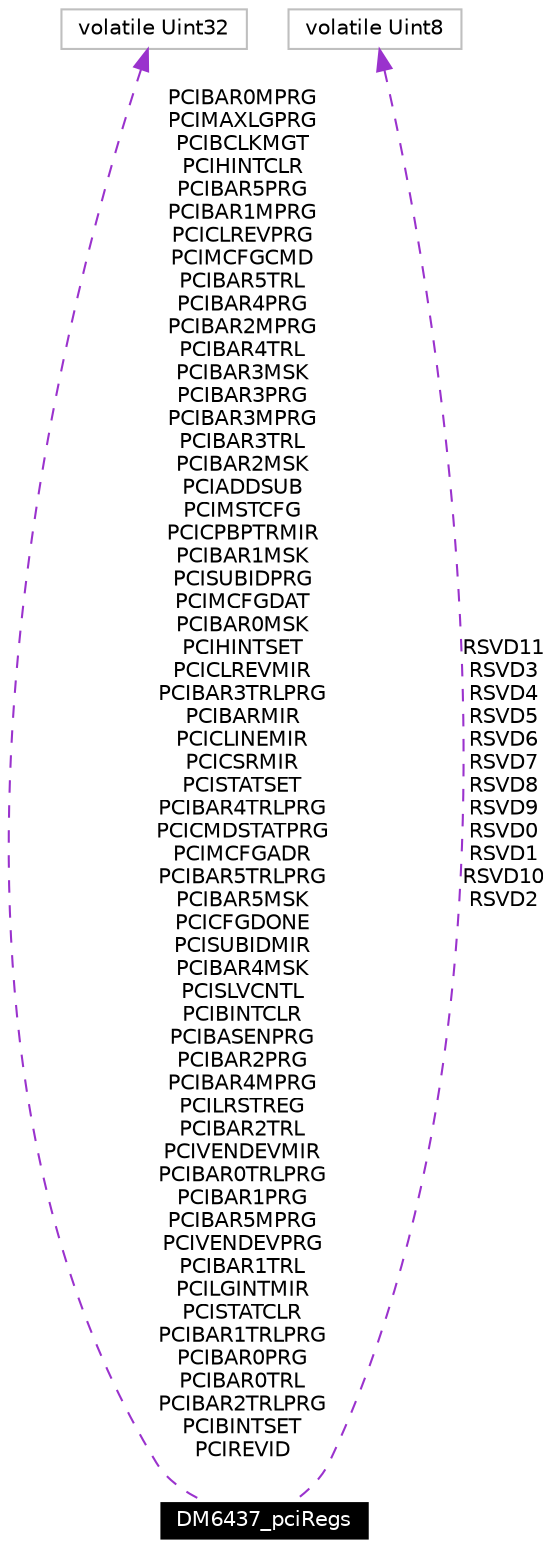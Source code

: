 digraph G
{
  edge [fontname="Helvetica",fontsize=10,labelfontname="Helvetica",labelfontsize=10];
  node [fontname="Helvetica",fontsize=10,shape=record];
  Node1 [label="DM6437_pciRegs",height=0.2,width=0.4,color="white", fillcolor="black", style="filled" fontcolor="white"];
  Node2 -> Node1 [dir=back,color="darkorchid3",fontsize=10,style="dashed",label="PCIBAR0MPRG\nPCIMAXLGPRG\nPCIBCLKMGT\nPCIHINTCLR\nPCIBAR5PRG\nPCIBAR1MPRG\nPCICLREVPRG\nPCIMCFGCMD\nPCIBAR5TRL\nPCIBAR4PRG\nPCIBAR2MPRG\nPCIBAR4TRL\nPCIBAR3MSK\nPCIBAR3PRG\nPCIBAR3MPRG\nPCIBAR3TRL\nPCIBAR2MSK\nPCIADDSUB\nPCIMSTCFG\nPCICPBPTRMIR\nPCIBAR1MSK\nPCISUBIDPRG\nPCIMCFGDAT\nPCIBAR0MSK\nPCIHINTSET\nPCICLREVMIR\nPCIBAR3TRLPRG\nPCIBARMIR\nPCICLINEMIR\nPCICSRMIR\nPCISTATSET\nPCIBAR4TRLPRG\nPCICMDSTATPRG\nPCIMCFGADR\nPCIBAR5TRLPRG\nPCIBAR5MSK\nPCICFGDONE\nPCISUBIDMIR\nPCIBAR4MSK\nPCISLVCNTL\nPCIBINTCLR\nPCIBASENPRG\nPCIBAR2PRG\nPCIBAR4MPRG\nPCILRSTREG\nPCIBAR2TRL\nPCIVENDEVMIR\nPCIBAR0TRLPRG\nPCIBAR1PRG\nPCIBAR5MPRG\nPCIVENDEVPRG\nPCIBAR1TRL\nPCILGINTMIR\nPCISTATCLR\nPCIBAR1TRLPRG\nPCIBAR0PRG\nPCIBAR0TRL\nPCIBAR2TRLPRG\nPCIBINTSET\nPCIREVID",fontname="Helvetica"];
  Node2 [label="volatile Uint32",height=0.2,width=0.4,color="grey75", fillcolor="white", style="filled"];
  Node3 -> Node1 [dir=back,color="darkorchid3",fontsize=10,style="dashed",label="RSVD11\nRSVD3\nRSVD4\nRSVD5\nRSVD6\nRSVD7\nRSVD8\nRSVD9\nRSVD0\nRSVD1\nRSVD10\nRSVD2",fontname="Helvetica"];
  Node3 [label="volatile Uint8",height=0.2,width=0.4,color="grey75", fillcolor="white", style="filled"];
}
